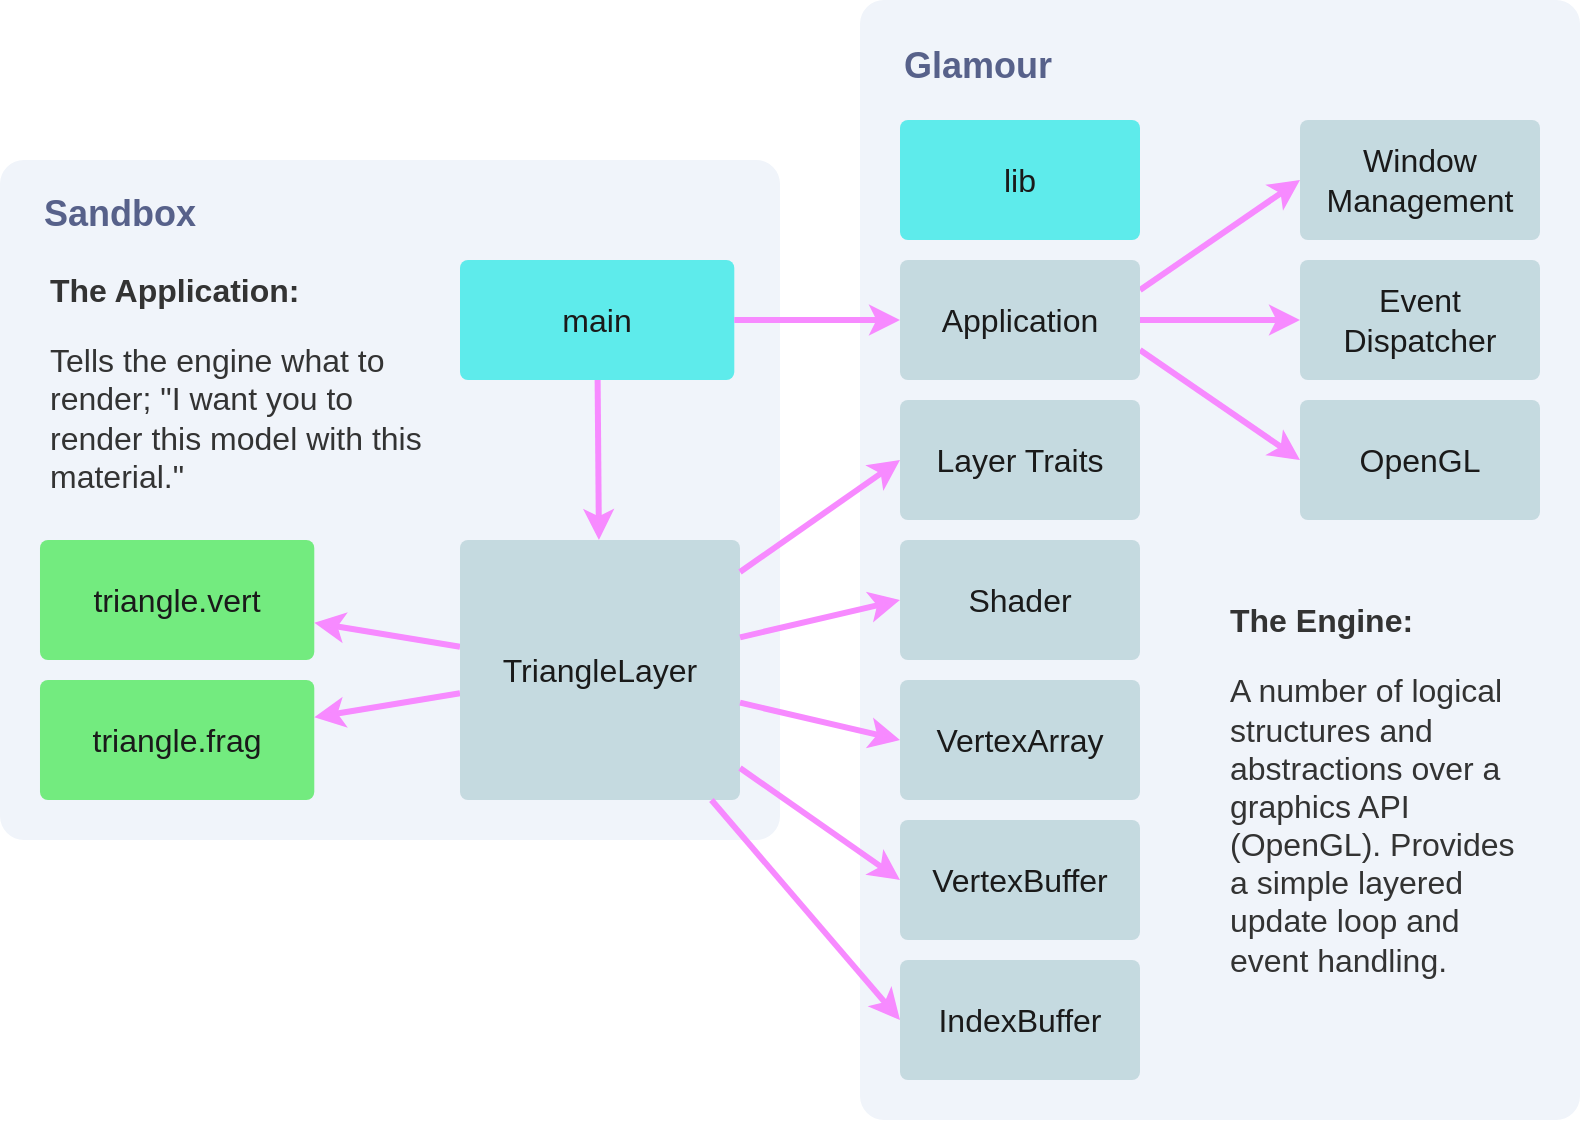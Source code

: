 <mxfile version="12.6.5" type="device"><diagram id="iDX2lyzWs1RH0rqQRt8K" name="Page-1"><mxGraphModel dx="2831" dy="959" grid="1" gridSize="10" guides="1" tooltips="1" connect="1" arrows="1" fold="1" page="0" pageScale="1" pageWidth="827" pageHeight="1169" math="0" shadow="0"><root><mxCell id="0"/><mxCell id="1" parent="0"/><mxCell id="prmrlkwTv89dlOuQYVhb-1" value="" style="rounded=1;whiteSpace=wrap;html=1;strokeColor=none;fillColor=#F0F4FA;shadow=0;arcSize=24;container=1;absoluteArcSize=1;collapsible=0;autosize=0;part=0;backgroundOutline=0;resizeWidth=0;treeFolding=0;treeMoving=0;moveCells=0;snapToPoint=0;perimeter=rectanglePerimeter;portConstraintRotation=0;noLabel=0;movableLabel=0;expand=0;recursiveResize=0;" vertex="1" parent="1"><mxGeometry x="-240" y="480" width="390" height="340" as="geometry"><mxRectangle x="70" y="560" width="50" height="40" as="alternateBounds"/></mxGeometry></mxCell><mxCell id="prmrlkwTv89dlOuQYVhb-72" style="edgeStyle=none;jumpSize=6;orthogonalLoop=1;jettySize=auto;html=1;strokeColor=#F78AFF;strokeWidth=3;fillColor=#F787FF;fontFamily=Arial;fontSize=16;fontColor=#1A1A1A;" edge="1" parent="prmrlkwTv89dlOuQYVhb-1" source="prmrlkwTv89dlOuQYVhb-42" target="prmrlkwTv89dlOuQYVhb-49"><mxGeometry relative="1" as="geometry"/></mxCell><mxCell id="prmrlkwTv89dlOuQYVhb-42" value="main" style="rounded=1;whiteSpace=wrap;strokeColor=none;fillColor=#5EEBEB;shadow=0;arcSize=8;absoluteArcSize=1;fontSize=16;fontColor=#1A1A1A;fontStyle=0;html=1;" vertex="1" parent="prmrlkwTv89dlOuQYVhb-1"><mxGeometry x="229.999" y="50.0" width="137.143" height="60.0" as="geometry"/></mxCell><mxCell id="prmrlkwTv89dlOuQYVhb-47" value="triangle.vert" style="rounded=1;whiteSpace=wrap;strokeColor=none;fillColor=#73EB7F;shadow=0;arcSize=8;absoluteArcSize=1;fontSize=16;fontColor=#1A1A1A;fontStyle=0;html=1;" vertex="1" parent="prmrlkwTv89dlOuQYVhb-1"><mxGeometry x="19.997" y="190" width="137.143" height="60.0" as="geometry"/></mxCell><mxCell id="prmrlkwTv89dlOuQYVhb-62" style="edgeStyle=none;jumpSize=6;orthogonalLoop=1;jettySize=auto;html=1;strokeColor=#F78AFF;strokeWidth=3;fillColor=#F787FF;fontFamily=Arial;fontSize=16;fontColor=#1A1A1A;" edge="1" parent="prmrlkwTv89dlOuQYVhb-1" source="prmrlkwTv89dlOuQYVhb-49" target="prmrlkwTv89dlOuQYVhb-47"><mxGeometry relative="1" as="geometry"/></mxCell><mxCell id="prmrlkwTv89dlOuQYVhb-63" style="edgeStyle=none;jumpSize=6;orthogonalLoop=1;jettySize=auto;html=1;strokeColor=#F78AFF;strokeWidth=3;fillColor=#F787FF;fontFamily=Arial;fontSize=16;fontColor=#1A1A1A;" edge="1" parent="prmrlkwTv89dlOuQYVhb-1" source="prmrlkwTv89dlOuQYVhb-49" target="prmrlkwTv89dlOuQYVhb-50"><mxGeometry relative="1" as="geometry"/></mxCell><mxCell id="prmrlkwTv89dlOuQYVhb-49" value="TriangleLayer" style="rounded=1;whiteSpace=wrap;strokeColor=none;fillColor=#C5DAE0;shadow=0;arcSize=8;absoluteArcSize=1;fontSize=16;fontColor=#1A1A1A;fontStyle=0;html=1;labelBackgroundColor=none;" vertex="1" parent="prmrlkwTv89dlOuQYVhb-1"><mxGeometry x="230" y="190" width="140" height="130" as="geometry"/></mxCell><mxCell id="prmrlkwTv89dlOuQYVhb-50" value="triangle.frag" style="rounded=1;whiteSpace=wrap;strokeColor=none;fillColor=#73EB7F;shadow=0;arcSize=8;absoluteArcSize=1;fontSize=16;fontColor=#1A1A1A;fontStyle=0;html=1;" vertex="1" parent="prmrlkwTv89dlOuQYVhb-1"><mxGeometry x="19.997" y="260" width="137.143" height="60.0" as="geometry"/></mxCell><mxCell id="prmrlkwTv89dlOuQYVhb-103" value="Sandbox" style="text;strokeColor=none;fillColor=none;align=left;verticalAlign=middle;rounded=0;labelBackgroundColor=none;fontFamily=Arial;fontSize=18;fontStyle=1;html=1;whiteSpace=wrap;labelBorderColor=none;fontColor=#57618A;" vertex="1" parent="prmrlkwTv89dlOuQYVhb-1"><mxGeometry x="19.998" y="13.75" width="62.222" height="26.25" as="geometry"/></mxCell><mxCell id="prmrlkwTv89dlOuQYVhb-107" value="&lt;p style=&quot;font-size: 16px&quot;&gt;&lt;font color=&quot;#333333&quot; style=&quot;font-size: 16px&quot;&gt;The Application:&lt;/font&gt;&lt;/p&gt;&lt;p style=&quot;font-size: 16px&quot;&gt;&lt;span style=&quot;font-weight: normal ; font-size: 16px&quot;&gt;&lt;font color=&quot;#333333&quot; style=&quot;font-size: 16px&quot;&gt;Tells the engine what to render; &quot;I want you to render this model with this material.&quot;&lt;/font&gt;&lt;/span&gt;&lt;br style=&quot;font-size: 16px&quot;&gt;&lt;/p&gt;" style="text;strokeColor=none;fillColor=none;spacing=5;spacingTop=-20;whiteSpace=wrap;overflow=hidden;rounded=0;labelBackgroundColor=none;fontFamily=Arial;fontSize=16;fontColor=#1A1A1A;fontStyle=1;html=1;" vertex="1" parent="prmrlkwTv89dlOuQYVhb-1"><mxGeometry x="20" y="50" width="200" height="130" as="geometry"/></mxCell><mxCell id="prmrlkwTv89dlOuQYVhb-35" value="" style="rounded=1;whiteSpace=wrap;html=1;strokeColor=none;fillColor=#F0F4FA;shadow=0;arcSize=24;container=1;absoluteArcSize=1;collapsible=0;autosize=0;part=0;backgroundOutline=0;resizeWidth=0;treeFolding=0;treeMoving=0;moveCells=0;snapToPoint=0;perimeter=rectanglePerimeter;portConstraintRotation=0;noLabel=0;recursiveResize=0;expand=0;" vertex="1" parent="1"><mxGeometry x="190" y="400" width="360" height="560" as="geometry"><mxRectangle x="70" y="560" width="50" height="40" as="alternateBounds"/></mxGeometry></mxCell><mxCell id="prmrlkwTv89dlOuQYVhb-36" value="Glamour" style="text;strokeColor=none;fillColor=none;align=left;verticalAlign=middle;rounded=0;labelBackgroundColor=none;fontFamily=Arial;fontSize=18;fontStyle=1;html=1;whiteSpace=wrap;labelBorderColor=none;fontColor=#57618A;" vertex="1" parent="prmrlkwTv89dlOuQYVhb-35"><mxGeometry x="19.998" y="20" width="62.222" height="26.25" as="geometry"/></mxCell><mxCell id="prmrlkwTv89dlOuQYVhb-46" value="lib" style="rounded=1;whiteSpace=wrap;strokeColor=none;fillColor=#5EEBEB;shadow=0;arcSize=8;absoluteArcSize=1;fontSize=16;fontColor=#1A1A1A;fontStyle=0;html=1;" vertex="1" parent="prmrlkwTv89dlOuQYVhb-35"><mxGeometry x="20" y="60" width="120" height="60" as="geometry"/></mxCell><mxCell id="prmrlkwTv89dlOuQYVhb-53" value="Layer Traits" style="rounded=1;whiteSpace=wrap;strokeColor=none;fillColor=#C5DAE0;shadow=0;arcSize=8;absoluteArcSize=1;fontSize=16;fontColor=#1A1A1A;fontStyle=0;html=1;labelBackgroundColor=none;" vertex="1" parent="prmrlkwTv89dlOuQYVhb-35"><mxGeometry x="20" y="200" width="120" height="60" as="geometry"/></mxCell><mxCell id="prmrlkwTv89dlOuQYVhb-54" value="Shader" style="rounded=1;whiteSpace=wrap;strokeColor=none;fillColor=#C5DAE0;shadow=0;arcSize=8;absoluteArcSize=1;fontSize=16;fontColor=#1A1A1A;fontStyle=0;html=1;labelBackgroundColor=none;" vertex="1" parent="prmrlkwTv89dlOuQYVhb-35"><mxGeometry x="20" y="270" width="120" height="60" as="geometry"/></mxCell><mxCell id="prmrlkwTv89dlOuQYVhb-55" value="VertexArray" style="rounded=1;whiteSpace=wrap;strokeColor=none;fillColor=#C5DAE0;shadow=0;arcSize=8;absoluteArcSize=1;fontSize=16;fontColor=#1A1A1A;fontStyle=0;html=1;labelBackgroundColor=none;" vertex="1" parent="prmrlkwTv89dlOuQYVhb-35"><mxGeometry x="20" y="340" width="120" height="60" as="geometry"/></mxCell><mxCell id="prmrlkwTv89dlOuQYVhb-56" value="VertexBuffer" style="rounded=1;whiteSpace=wrap;strokeColor=none;fillColor=#C5DAE0;shadow=0;arcSize=8;absoluteArcSize=1;fontSize=16;fontColor=#1A1A1A;fontStyle=0;html=1;labelBackgroundColor=none;" vertex="1" parent="prmrlkwTv89dlOuQYVhb-35"><mxGeometry x="20" y="410" width="120" height="60" as="geometry"/></mxCell><mxCell id="prmrlkwTv89dlOuQYVhb-57" value="IndexBuffer" style="rounded=1;whiteSpace=wrap;strokeColor=none;fillColor=#C5DAE0;shadow=0;arcSize=8;absoluteArcSize=1;fontSize=16;fontColor=#1A1A1A;fontStyle=0;html=1;labelBackgroundColor=none;" vertex="1" parent="prmrlkwTv89dlOuQYVhb-35"><mxGeometry x="20" y="480" width="120" height="60" as="geometry"/></mxCell><mxCell id="prmrlkwTv89dlOuQYVhb-86" style="edgeStyle=none;jumpSize=6;orthogonalLoop=1;jettySize=auto;html=1;entryX=0;entryY=0.5;entryDx=0;entryDy=0;strokeColor=#F78AFF;strokeWidth=3;fillColor=#F787FF;fontFamily=Arial;fontSize=16;fontColor=#1A1A1A;exitX=1;exitY=0.25;exitDx=0;exitDy=0;" edge="1" parent="prmrlkwTv89dlOuQYVhb-35" source="prmrlkwTv89dlOuQYVhb-58" target="prmrlkwTv89dlOuQYVhb-76"><mxGeometry relative="1" as="geometry"/></mxCell><mxCell id="prmrlkwTv89dlOuQYVhb-87" style="edgeStyle=none;jumpSize=6;orthogonalLoop=1;jettySize=auto;html=1;entryX=0;entryY=0.5;entryDx=0;entryDy=0;strokeColor=#F78AFF;strokeWidth=3;fillColor=#F787FF;fontFamily=Arial;fontSize=16;fontColor=#1A1A1A;exitX=1;exitY=0.75;exitDx=0;exitDy=0;" edge="1" parent="prmrlkwTv89dlOuQYVhb-35" source="prmrlkwTv89dlOuQYVhb-58" target="prmrlkwTv89dlOuQYVhb-80"><mxGeometry relative="1" as="geometry"/></mxCell><mxCell id="prmrlkwTv89dlOuQYVhb-88" style="edgeStyle=none;jumpSize=6;orthogonalLoop=1;jettySize=auto;html=1;entryX=0;entryY=0.5;entryDx=0;entryDy=0;strokeColor=#F78AFF;strokeWidth=3;fillColor=#F787FF;fontFamily=Arial;fontSize=16;fontColor=#1A1A1A;" edge="1" parent="prmrlkwTv89dlOuQYVhb-35" source="prmrlkwTv89dlOuQYVhb-58" target="prmrlkwTv89dlOuQYVhb-82"><mxGeometry relative="1" as="geometry"/></mxCell><mxCell id="prmrlkwTv89dlOuQYVhb-58" value="Application" style="rounded=1;whiteSpace=wrap;strokeColor=none;fillColor=#C5DAE0;shadow=0;arcSize=8;absoluteArcSize=1;fontSize=16;fontColor=#1A1A1A;fontStyle=0;html=1;labelBackgroundColor=none;" vertex="1" parent="prmrlkwTv89dlOuQYVhb-35"><mxGeometry x="20" y="130" width="120" height="60" as="geometry"/></mxCell><mxCell id="prmrlkwTv89dlOuQYVhb-82" value="Event Dispatcher" style="rounded=1;whiteSpace=wrap;strokeColor=none;fillColor=#C5DAE0;shadow=0;arcSize=8;absoluteArcSize=1;fontSize=16;fontColor=#1A1A1A;fontStyle=0;html=1;labelBackgroundColor=none;" vertex="1" parent="prmrlkwTv89dlOuQYVhb-35"><mxGeometry x="220" y="130" width="120" height="60" as="geometry"/></mxCell><mxCell id="prmrlkwTv89dlOuQYVhb-80" value="OpenGL" style="rounded=1;whiteSpace=wrap;strokeColor=none;fillColor=#C5DAE0;shadow=0;arcSize=8;absoluteArcSize=1;fontSize=16;fontColor=#1A1A1A;fontStyle=0;html=1;labelBackgroundColor=none;" vertex="1" parent="prmrlkwTv89dlOuQYVhb-35"><mxGeometry x="220" y="200" width="120" height="60" as="geometry"/></mxCell><mxCell id="prmrlkwTv89dlOuQYVhb-76" value="Window Management" style="rounded=1;whiteSpace=wrap;strokeColor=none;fillColor=#C5DAE0;shadow=0;arcSize=8;absoluteArcSize=1;fontSize=16;fontColor=#1A1A1A;fontStyle=0;html=1;labelBackgroundColor=none;" vertex="1" parent="prmrlkwTv89dlOuQYVhb-35"><mxGeometry x="220" y="60" width="120" height="60" as="geometry"/></mxCell><mxCell id="prmrlkwTv89dlOuQYVhb-109" value="&lt;p style=&quot;font-size: 16px&quot;&gt;&lt;font color=&quot;#333333&quot; style=&quot;font-size: 16px&quot;&gt;The Engine:&lt;/font&gt;&lt;/p&gt;&lt;p style=&quot;font-size: 16px&quot;&gt;&lt;span style=&quot;font-weight: normal ; font-size: 16px&quot;&gt;&lt;font color=&quot;#333333&quot; style=&quot;font-size: 16px&quot;&gt;A number of logical structures and abstractions over a graphics API (OpenGL). Provides a simple layered update loop and event handling.&lt;/font&gt;&lt;/span&gt;&lt;br style=&quot;font-size: 16px&quot;&gt;&lt;/p&gt;" style="text;strokeColor=none;fillColor=none;spacing=5;spacingTop=-20;whiteSpace=wrap;overflow=hidden;rounded=0;labelBackgroundColor=none;fontFamily=Arial;fontSize=16;fontColor=#1A1A1A;fontStyle=1;html=1;align=left;verticalAlign=middle;" vertex="1" parent="prmrlkwTv89dlOuQYVhb-35"><mxGeometry x="180" y="270" width="160" height="270" as="geometry"/></mxCell><mxCell id="prmrlkwTv89dlOuQYVhb-64" style="edgeStyle=none;jumpSize=6;orthogonalLoop=1;jettySize=auto;html=1;strokeColor=#F78AFF;strokeWidth=3;fillColor=#F787FF;fontFamily=Arial;fontSize=16;fontColor=#1A1A1A;entryX=0;entryY=0.5;entryDx=0;entryDy=0;" edge="1" parent="1" source="prmrlkwTv89dlOuQYVhb-49" target="prmrlkwTv89dlOuQYVhb-53"><mxGeometry relative="1" as="geometry"/></mxCell><mxCell id="prmrlkwTv89dlOuQYVhb-65" style="edgeStyle=none;jumpSize=6;orthogonalLoop=1;jettySize=auto;html=1;strokeColor=#F78AFF;strokeWidth=3;fillColor=#F787FF;fontFamily=Arial;fontSize=16;fontColor=#1A1A1A;entryX=0;entryY=0.5;entryDx=0;entryDy=0;" edge="1" parent="1" source="prmrlkwTv89dlOuQYVhb-49" target="prmrlkwTv89dlOuQYVhb-54"><mxGeometry relative="1" as="geometry"><mxPoint x="160" y="670" as="sourcePoint"/></mxGeometry></mxCell><mxCell id="prmrlkwTv89dlOuQYVhb-69" style="edgeStyle=none;jumpSize=6;orthogonalLoop=1;jettySize=auto;html=1;strokeColor=#F78AFF;strokeWidth=3;fillColor=#F787FF;fontFamily=Arial;fontSize=16;fontColor=#1A1A1A;entryX=0;entryY=0.5;entryDx=0;entryDy=0;" edge="1" parent="1" source="prmrlkwTv89dlOuQYVhb-49" target="prmrlkwTv89dlOuQYVhb-56"><mxGeometry relative="1" as="geometry"><mxPoint x="117" y="750" as="sourcePoint"/><Array as="points"/></mxGeometry></mxCell><mxCell id="prmrlkwTv89dlOuQYVhb-70" style="edgeStyle=none;jumpSize=6;orthogonalLoop=1;jettySize=auto;html=1;strokeColor=#F78AFF;strokeWidth=3;fillColor=#F787FF;fontFamily=Arial;fontSize=16;fontColor=#1A1A1A;" edge="1" parent="1" source="prmrlkwTv89dlOuQYVhb-42" target="prmrlkwTv89dlOuQYVhb-58"><mxGeometry relative="1" as="geometry"/></mxCell><mxCell id="prmrlkwTv89dlOuQYVhb-73" style="edgeStyle=none;jumpSize=6;orthogonalLoop=1;jettySize=auto;html=1;entryX=0;entryY=0.5;entryDx=0;entryDy=0;strokeColor=#F78AFF;strokeWidth=3;fillColor=#F787FF;fontFamily=Arial;fontSize=16;fontColor=#1A1A1A;" edge="1" parent="1" source="prmrlkwTv89dlOuQYVhb-49" target="prmrlkwTv89dlOuQYVhb-57"><mxGeometry relative="1" as="geometry"/></mxCell><mxCell id="prmrlkwTv89dlOuQYVhb-74" style="edgeStyle=none;jumpSize=6;orthogonalLoop=1;jettySize=auto;html=1;entryX=0;entryY=0.5;entryDx=0;entryDy=0;strokeColor=#F78AFF;strokeWidth=3;fillColor=#F787FF;fontFamily=Arial;fontSize=16;fontColor=#1A1A1A;" edge="1" parent="1" source="prmrlkwTv89dlOuQYVhb-49" target="prmrlkwTv89dlOuQYVhb-55"><mxGeometry relative="1" as="geometry"><mxPoint x="117" y="718" as="sourcePoint"/></mxGeometry></mxCell></root></mxGraphModel></diagram></mxfile>